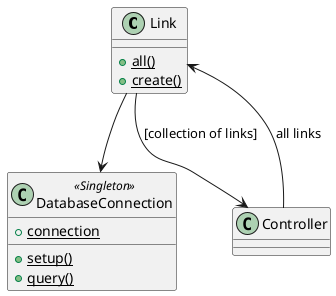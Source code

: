 @startuml

class Link {
    +{static} all()
    +{static} create()
}

class DatabaseConnection <<Singleton>>  {
    +{static} connection
    +{static} setup()
    +{static} query()
}

Controller --> Link: all links
Link --> Controller: [collection of links]
Link --> DatabaseConnection

@enduml

